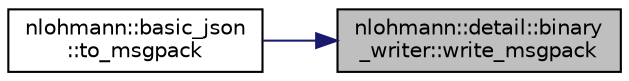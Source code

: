 digraph "nlohmann::detail::binary_writer::write_msgpack"
{
 // LATEX_PDF_SIZE
  edge [fontname="Helvetica",fontsize="10",labelfontname="Helvetica",labelfontsize="10"];
  node [fontname="Helvetica",fontsize="10",shape=record];
  rankdir="RL";
  Node1 [label="nlohmann::detail::binary\l_writer::write_msgpack",height=0.2,width=0.4,color="black", fillcolor="grey75", style="filled", fontcolor="black",tooltip=" "];
  Node1 -> Node2 [dir="back",color="midnightblue",fontsize="10",style="solid",fontname="Helvetica"];
  Node2 [label="nlohmann::basic_json\l::to_msgpack",height=0.2,width=0.4,color="black", fillcolor="white", style="filled",URL="$classnlohmann_1_1basic__json.html#af57f7877fbef9881289fe2c8b31e37e1",tooltip="create a MessagePack serialization of a given JSON value"];
}
